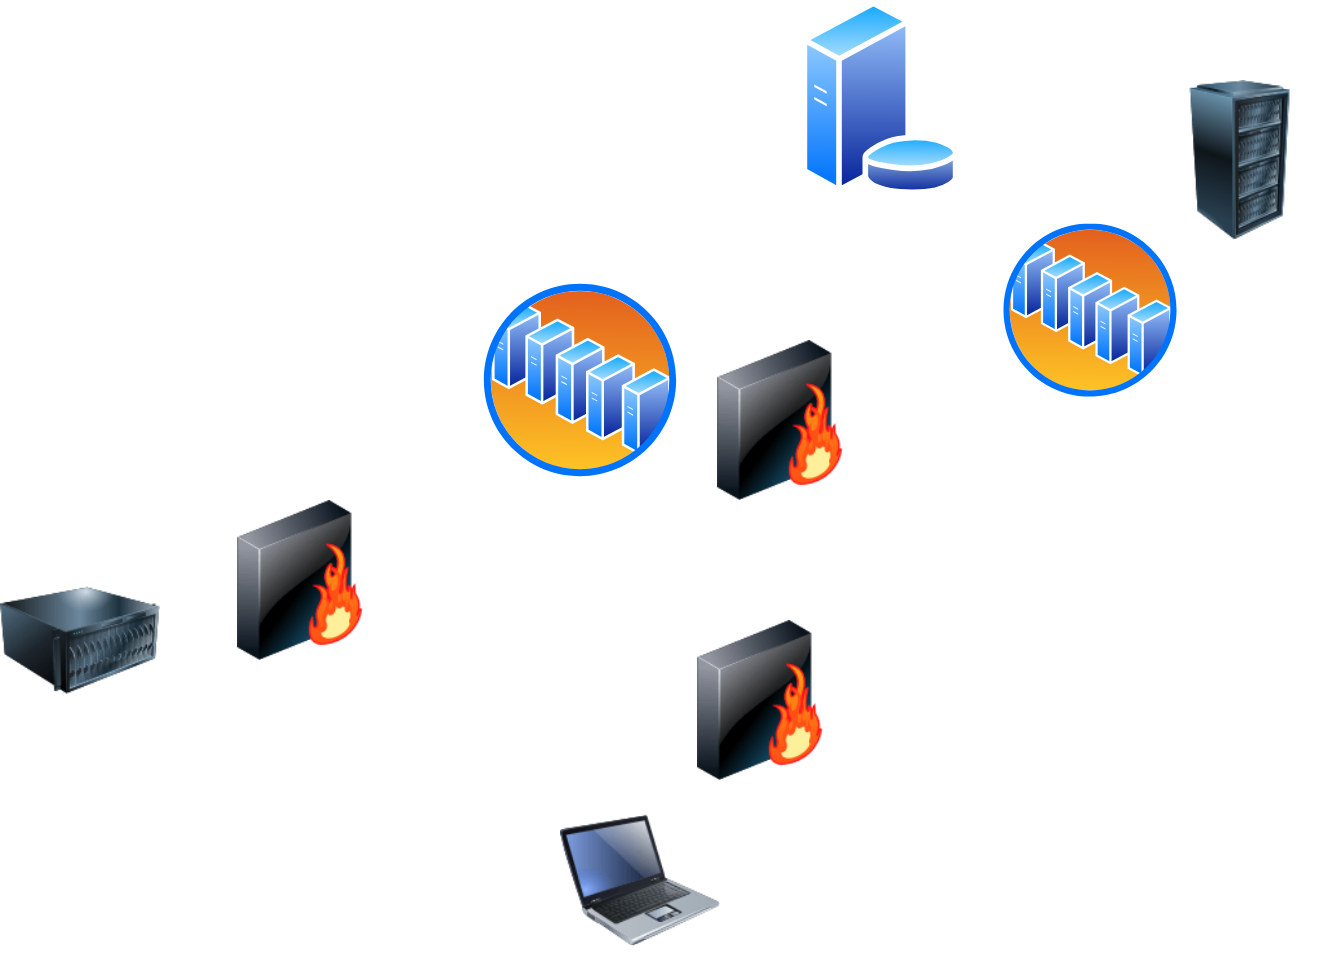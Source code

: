 <mxfile version="20.4.0" type="github">
  <diagram id="JX267tmkFyanEfetOF3x" name="Page-1">
    <mxGraphModel dx="796" dy="495" grid="1" gridSize="10" guides="1" tooltips="1" connect="1" arrows="1" fold="1" page="1" pageScale="1" pageWidth="850" pageHeight="1100" math="0" shadow="0">
      <root>
        <mxCell id="0" />
        <mxCell id="1" parent="0" />
        <mxCell id="fUVvN42I4j-7IPn_Yf2B-1" value="" style="image;html=1;image=img/lib/clip_art/computers/Laptop_128x128.png" vertex="1" parent="1">
          <mxGeometry x="340" y="410" width="80" height="80" as="geometry" />
        </mxCell>
        <mxCell id="fUVvN42I4j-7IPn_Yf2B-2" value="" style="image;html=1;image=img/lib/clip_art/computers/Server_128x128.png" vertex="1" parent="1">
          <mxGeometry x="60" y="290" width="80" height="80" as="geometry" />
        </mxCell>
        <mxCell id="fUVvN42I4j-7IPn_Yf2B-3" value="" style="image;html=1;image=img/lib/clip_art/networking/Firewall-page1_128x128.png" vertex="1" parent="1">
          <mxGeometry x="400" y="320" width="80" height="80" as="geometry" />
        </mxCell>
        <mxCell id="fUVvN42I4j-7IPn_Yf2B-4" value="" style="image;html=1;image=img/lib/clip_art/networking/Firewall-page1_128x128.png" vertex="1" parent="1">
          <mxGeometry x="170" y="260" width="80" height="80" as="geometry" />
        </mxCell>
        <mxCell id="fUVvN42I4j-7IPn_Yf2B-10" value="" style="image;html=1;image=img/lib/clip_art/networking/Firewall-page1_128x128.png" vertex="1" parent="1">
          <mxGeometry x="410" y="180" width="80" height="80" as="geometry" />
        </mxCell>
        <mxCell id="fUVvN42I4j-7IPn_Yf2B-11" value="" style="image;html=1;image=img/lib/clip_art/computers/Server_Rack_128x128.png" vertex="1" parent="1">
          <mxGeometry x="640" y="50" width="80" height="80" as="geometry" />
        </mxCell>
        <mxCell id="fUVvN42I4j-7IPn_Yf2B-12" value="" style="aspect=fixed;perimeter=ellipsePerimeter;html=1;align=center;shadow=0;dashed=0;spacingTop=3;image;image=img/lib/active_directory/server_farm.svg;" vertex="1" parent="1">
          <mxGeometry x="560" y="120" width="90" height="90" as="geometry" />
        </mxCell>
        <mxCell id="fUVvN42I4j-7IPn_Yf2B-13" value="" style="aspect=fixed;perimeter=ellipsePerimeter;html=1;align=center;shadow=0;dashed=0;spacingTop=3;image;image=img/lib/active_directory/server_farm.svg;" vertex="1" parent="1">
          <mxGeometry x="300" y="150" width="100" height="100" as="geometry" />
        </mxCell>
        <mxCell id="fUVvN42I4j-7IPn_Yf2B-14" value="" style="aspect=fixed;perimeter=ellipsePerimeter;html=1;align=center;shadow=0;dashed=0;spacingTop=3;image;image=img/lib/active_directory/database_server.svg;" vertex="1" parent="1">
          <mxGeometry x="460" y="10" width="80" height="97.56" as="geometry" />
        </mxCell>
      </root>
    </mxGraphModel>
  </diagram>
</mxfile>
